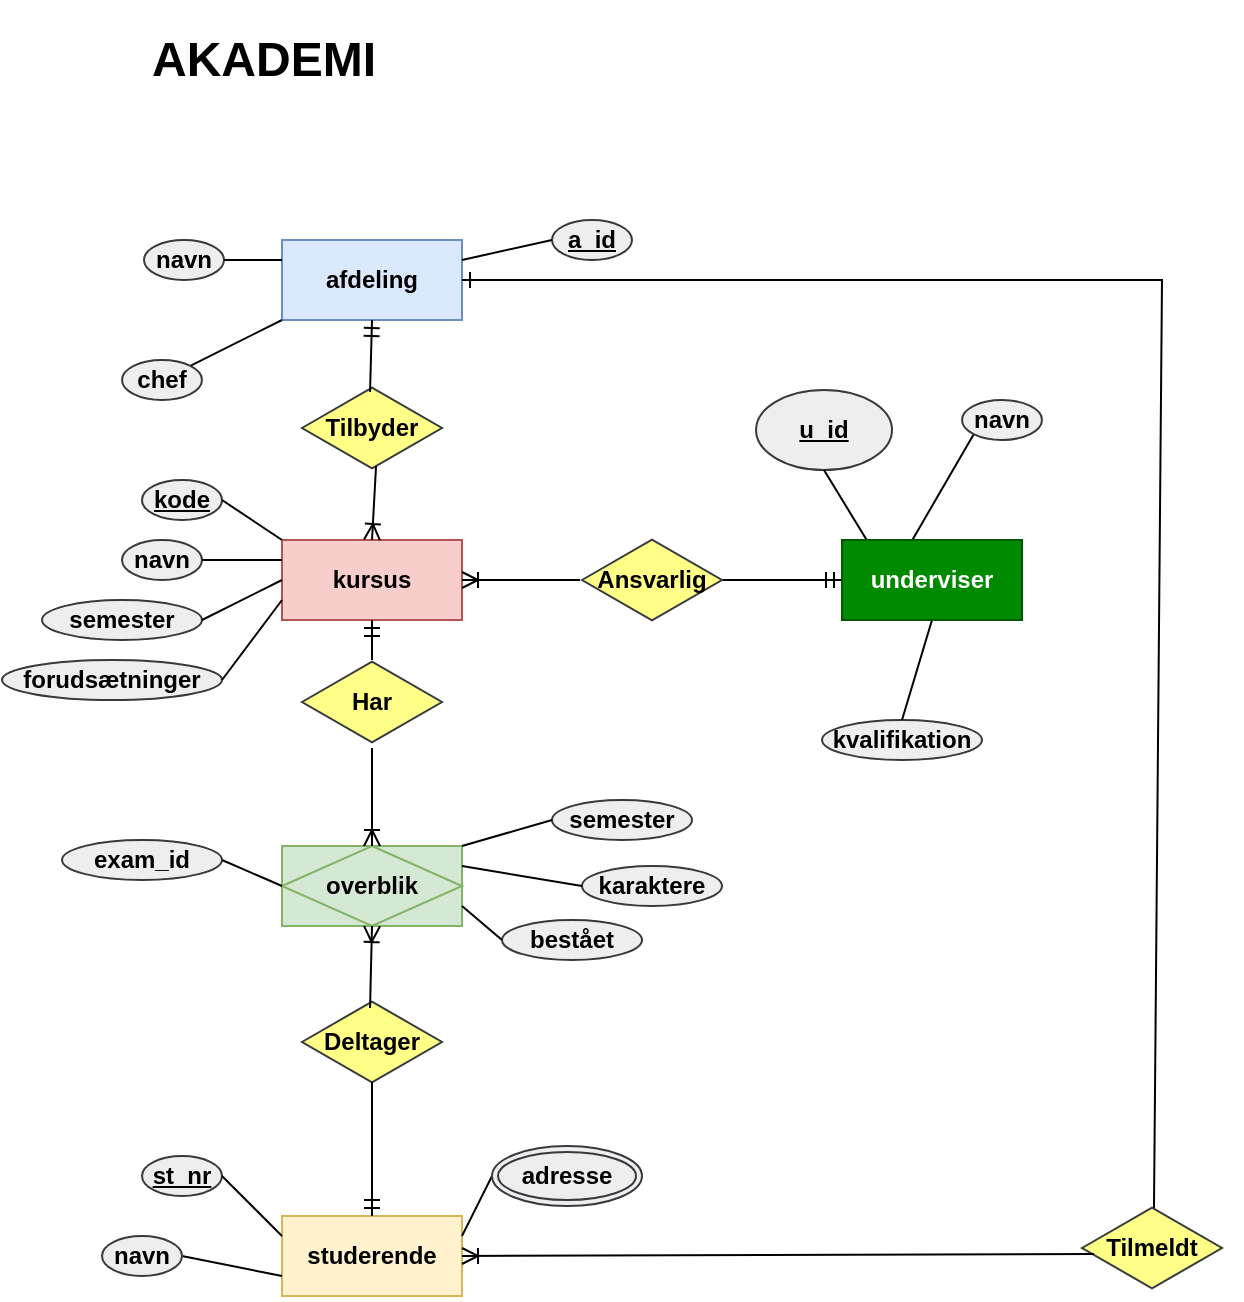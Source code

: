 <mxfile version="20.3.0" type="device"><diagram id="CJj_YOqTzdQTRFVDz3NZ" name="Page-1"><mxGraphModel dx="3122" dy="905" grid="1" gridSize="10" guides="1" tooltips="0" connect="1" arrows="1" fold="1" page="1" pageScale="1" pageWidth="850" pageHeight="1100" math="0" shadow="0"><root><mxCell id="0"/><mxCell id="1" parent="0"/><mxCell id="YAhjdK71NqQQ7yX9g0gY-118" value="" style="group" parent="1" vertex="1" connectable="0"><mxGeometry x="-870" y="140" width="620" height="530" as="geometry"/></mxCell><mxCell id="YAhjdK71NqQQ7yX9g0gY-7" value="afdeling" style="rounded=0;whiteSpace=wrap;html=1;fontStyle=1;fillColor=#dae8fc;strokeColor=#6c8ebf;" parent="YAhjdK71NqQQ7yX9g0gY-118" vertex="1"><mxGeometry x="140" width="90" height="40" as="geometry"/></mxCell><mxCell id="YAhjdK71NqQQ7yX9g0gY-11" value="kursus" style="rounded=0;whiteSpace=wrap;html=1;fontStyle=1;fillColor=#f8cecc;strokeColor=#b85450;" parent="YAhjdK71NqQQ7yX9g0gY-118" vertex="1"><mxGeometry x="140" y="150" width="90" height="40" as="geometry"/></mxCell><mxCell id="YAhjdK71NqQQ7yX9g0gY-13" value="studerende" style="rounded=0;whiteSpace=wrap;html=1;fontStyle=1;fillColor=#fff2cc;strokeColor=#d6b656;" parent="YAhjdK71NqQQ7yX9g0gY-118" vertex="1"><mxGeometry x="140" y="488" width="90" height="40" as="geometry"/></mxCell><mxCell id="YAhjdK71NqQQ7yX9g0gY-24" value="karaktere" style="ellipse;whiteSpace=wrap;html=1;fontStyle=1;fillColor=#eeeeee;strokeColor=#36393d;" parent="YAhjdK71NqQQ7yX9g0gY-118" vertex="1"><mxGeometry x="290" y="313" width="70" height="20" as="geometry"/></mxCell><mxCell id="YAhjdK71NqQQ7yX9g0gY-26" value="forudsætninger" style="ellipse;whiteSpace=wrap;html=1;fontStyle=1;fillColor=#eeeeee;strokeColor=#36393d;" parent="YAhjdK71NqQQ7yX9g0gY-118" vertex="1"><mxGeometry y="210" width="110" height="20" as="geometry"/></mxCell><mxCell id="YAhjdK71NqQQ7yX9g0gY-27" value="kvalifikation" style="ellipse;whiteSpace=wrap;html=1;fontStyle=1;fillColor=#eeeeee;strokeColor=#36393d;" parent="YAhjdK71NqQQ7yX9g0gY-118" vertex="1"><mxGeometry x="410" y="240" width="80" height="20" as="geometry"/></mxCell><mxCell id="YAhjdK71NqQQ7yX9g0gY-29" value="semester" style="ellipse;whiteSpace=wrap;html=1;fontStyle=1;fillColor=#eeeeee;strokeColor=#36393d;" parent="YAhjdK71NqQQ7yX9g0gY-118" vertex="1"><mxGeometry x="20" y="180" width="80" height="20" as="geometry"/></mxCell><mxCell id="YAhjdK71NqQQ7yX9g0gY-30" value="bestået" style="ellipse;whiteSpace=wrap;html=1;fontStyle=1;fillColor=#eeeeee;strokeColor=#36393d;" parent="YAhjdK71NqQQ7yX9g0gY-118" vertex="1"><mxGeometry x="250" y="340" width="70" height="20" as="geometry"/></mxCell><mxCell id="YAhjdK71NqQQ7yX9g0gY-32" value="&lt;u&gt;u_id&lt;/u&gt;" style="ellipse;whiteSpace=wrap;html=1;fontStyle=1;fillColor=#eeeeee;strokeColor=#36393d;" parent="YAhjdK71NqQQ7yX9g0gY-118" vertex="1"><mxGeometry x="377" y="75" width="68" height="40" as="geometry"/></mxCell><mxCell id="YAhjdK71NqQQ7yX9g0gY-33" value="navn" style="ellipse;whiteSpace=wrap;html=1;fontStyle=1;fillColor=#eeeeee;strokeColor=#36393d;" parent="YAhjdK71NqQQ7yX9g0gY-118" vertex="1"><mxGeometry x="60" y="150" width="40" height="20" as="geometry"/></mxCell><mxCell id="YAhjdK71NqQQ7yX9g0gY-35" value="st_nr" style="ellipse;whiteSpace=wrap;html=1;fontStyle=5;fillColor=#eeeeee;strokeColor=#36393d;" parent="YAhjdK71NqQQ7yX9g0gY-118" vertex="1"><mxGeometry x="70" y="458" width="40" height="20" as="geometry"/></mxCell><mxCell id="YAhjdK71NqQQ7yX9g0gY-36" value="a_id" style="ellipse;whiteSpace=wrap;html=1;fontStyle=5;fillColor=#eeeeee;strokeColor=#36393d;" parent="YAhjdK71NqQQ7yX9g0gY-118" vertex="1"><mxGeometry x="275" y="-10" width="40" height="20" as="geometry"/></mxCell><mxCell id="YAhjdK71NqQQ7yX9g0gY-43" value="exam_id" style="ellipse;whiteSpace=wrap;html=1;fontStyle=1;fillColor=#eeeeee;strokeColor=#36393d;" parent="YAhjdK71NqQQ7yX9g0gY-118" vertex="1"><mxGeometry x="30" y="300" width="80" height="20" as="geometry"/></mxCell><mxCell id="YAhjdK71NqQQ7yX9g0gY-44" value="kode" style="ellipse;whiteSpace=wrap;html=1;fontStyle=5;fillColor=#eeeeee;strokeColor=#36393d;" parent="YAhjdK71NqQQ7yX9g0gY-118" vertex="1"><mxGeometry x="70" y="120" width="40" height="20" as="geometry"/></mxCell><mxCell id="YAhjdK71NqQQ7yX9g0gY-46" value="navn" style="ellipse;whiteSpace=wrap;html=1;fontStyle=1;fillColor=#eeeeee;strokeColor=#36393d;" parent="YAhjdK71NqQQ7yX9g0gY-118" vertex="1"><mxGeometry x="71" width="40" height="20" as="geometry"/></mxCell><mxCell id="YAhjdK71NqQQ7yX9g0gY-69" value="Tilbyder" style="html=1;whiteSpace=wrap;aspect=fixed;shape=isoRectangle;fontStyle=1;fillColor=#ffff88;strokeColor=#36393d;" parent="YAhjdK71NqQQ7yX9g0gY-118" vertex="1"><mxGeometry x="150" y="73" width="70" height="42" as="geometry"/></mxCell><mxCell id="YAhjdK71NqQQ7yX9g0gY-71" value="overblik" style="shape=associativeEntity;whiteSpace=wrap;html=1;align=center;fontStyle=1;fillColor=#d5e8d4;strokeColor=#82b366;" parent="YAhjdK71NqQQ7yX9g0gY-118" vertex="1"><mxGeometry x="140" y="303" width="90" height="40" as="geometry"/></mxCell><mxCell id="YAhjdK71NqQQ7yX9g0gY-75" value="Deltager" style="html=1;whiteSpace=wrap;aspect=fixed;shape=isoRectangle;fontStyle=1;fillColor=#ffff88;strokeColor=#36393d;" parent="YAhjdK71NqQQ7yX9g0gY-118" vertex="1"><mxGeometry x="150" y="380" width="70" height="42" as="geometry"/></mxCell><mxCell id="YAhjdK71NqQQ7yX9g0gY-76" value="Har" style="html=1;whiteSpace=wrap;aspect=fixed;shape=isoRectangle;fontStyle=1;fillColor=#ffff88;strokeColor=#36393d;" parent="YAhjdK71NqQQ7yX9g0gY-118" vertex="1"><mxGeometry x="150" y="210" width="70" height="42" as="geometry"/></mxCell><mxCell id="YAhjdK71NqQQ7yX9g0gY-78" value="" style="endArrow=ERmandOne;html=1;rounded=0;entryX=0.5;entryY=1;entryDx=0;entryDy=0;fontStyle=1;endFill=0;entryPerimeter=0;exitX=0.486;exitY=0.071;exitDx=0;exitDy=0;exitPerimeter=0;" parent="YAhjdK71NqQQ7yX9g0gY-118" source="YAhjdK71NqQQ7yX9g0gY-69" target="YAhjdK71NqQQ7yX9g0gY-7" edge="1"><mxGeometry width="50" height="50" relative="1" as="geometry"><mxPoint x="190" y="70" as="sourcePoint"/><mxPoint x="297" y="70" as="targetPoint"/></mxGeometry></mxCell><mxCell id="YAhjdK71NqQQ7yX9g0gY-79" value="" style="endArrow=none;html=1;rounded=0;exitX=1;exitY=0.25;exitDx=0;exitDy=0;entryX=0;entryY=0.5;entryDx=0;entryDy=0;fontStyle=1" parent="YAhjdK71NqQQ7yX9g0gY-118" source="YAhjdK71NqQQ7yX9g0gY-7" target="YAhjdK71NqQQ7yX9g0gY-36" edge="1"><mxGeometry width="50" height="50" relative="1" as="geometry"><mxPoint x="340" y="40" as="sourcePoint"/><mxPoint x="390" y="-10" as="targetPoint"/></mxGeometry></mxCell><mxCell id="YAhjdK71NqQQ7yX9g0gY-80" value="" style="endArrow=none;html=1;rounded=0;entryX=0;entryY=0.25;entryDx=0;entryDy=0;exitX=1;exitY=0.5;exitDx=0;exitDy=0;fontStyle=1" parent="YAhjdK71NqQQ7yX9g0gY-118" source="YAhjdK71NqQQ7yX9g0gY-46" target="YAhjdK71NqQQ7yX9g0gY-7" edge="1"><mxGeometry width="50" height="50" relative="1" as="geometry"><mxPoint x="257" y="130" as="sourcePoint"/><mxPoint x="307" y="80" as="targetPoint"/></mxGeometry></mxCell><mxCell id="YAhjdK71NqQQ7yX9g0gY-81" value="" style="endArrow=none;html=1;rounded=0;entryX=0;entryY=1;entryDx=0;entryDy=0;fontStyle=1;exitX=1;exitY=0;exitDx=0;exitDy=0;" parent="YAhjdK71NqQQ7yX9g0gY-118" source="YAhjdK71NqQQ7yX9g0gY-123" target="YAhjdK71NqQQ7yX9g0gY-7" edge="1"><mxGeometry width="50" height="50" relative="1" as="geometry"><mxPoint x="100" y="60" as="sourcePoint"/><mxPoint x="317" y="90" as="targetPoint"/></mxGeometry></mxCell><mxCell id="YAhjdK71NqQQ7yX9g0gY-82" value="" style="endArrow=none;html=1;rounded=0;exitX=0.5;exitY=0;exitDx=0;exitDy=0;fontStyle=1;endFill=0;startArrow=ERoneToMany;startFill=0;entryX=0.529;entryY=0.952;entryDx=0;entryDy=0;entryPerimeter=0;" parent="YAhjdK71NqQQ7yX9g0gY-118" source="YAhjdK71NqQQ7yX9g0gY-11" target="YAhjdK71NqQQ7yX9g0gY-69" edge="1"><mxGeometry width="50" height="50" relative="1" as="geometry"><mxPoint x="277" y="150" as="sourcePoint"/><mxPoint x="185" y="120" as="targetPoint"/></mxGeometry></mxCell><mxCell id="YAhjdK71NqQQ7yX9g0gY-83" value="" style="endArrow=ERoneToMany;html=1;rounded=0;entryX=1;entryY=0.5;entryDx=0;entryDy=0;fontStyle=1;exitX=-0.014;exitY=0.5;exitDx=0;exitDy=0;startArrow=none;startFill=0;endFill=0;exitPerimeter=0;" parent="YAhjdK71NqQQ7yX9g0gY-118" source="lp30uII8Yw6kdY9_XGT6-1" target="YAhjdK71NqQQ7yX9g0gY-11" edge="1"><mxGeometry width="50" height="50" relative="1" as="geometry"><mxPoint x="260" y="170" as="sourcePoint"/><mxPoint x="337" y="110" as="targetPoint"/></mxGeometry></mxCell><mxCell id="YAhjdK71NqQQ7yX9g0gY-85" value="" style="endArrow=ERoneToMany;html=1;rounded=0;entryX=0.5;entryY=1;entryDx=0;entryDy=0;exitX=0.486;exitY=0.095;exitDx=0;exitDy=0;exitPerimeter=0;fontStyle=1;endFill=0;" parent="YAhjdK71NqQQ7yX9g0gY-118" source="YAhjdK71NqQQ7yX9g0gY-75" target="YAhjdK71NqQQ7yX9g0gY-71" edge="1"><mxGeometry width="50" height="50" relative="1" as="geometry"><mxPoint x="440" y="280" as="sourcePoint"/><mxPoint x="490" y="230" as="targetPoint"/></mxGeometry></mxCell><mxCell id="YAhjdK71NqQQ7yX9g0gY-86" value="" style="endArrow=none;html=1;rounded=0;entryX=0.5;entryY=1;entryDx=0;entryDy=0;exitX=0.144;exitY=0.025;exitDx=0;exitDy=0;fontStyle=1;exitPerimeter=0;" parent="YAhjdK71NqQQ7yX9g0gY-118" source="lp30uII8Yw6kdY9_XGT6-4" target="YAhjdK71NqQQ7yX9g0gY-32" edge="1"><mxGeometry width="50" height="50" relative="1" as="geometry"><mxPoint x="535" y="142" as="sourcePoint"/><mxPoint x="598" y="255" as="targetPoint"/></mxGeometry></mxCell><mxCell id="YAhjdK71NqQQ7yX9g0gY-87" value="" style="endArrow=none;html=1;rounded=0;entryX=0.5;entryY=0.976;entryDx=0;entryDy=0;entryPerimeter=0;exitX=0.5;exitY=0;exitDx=0;exitDy=0;fontStyle=1;startArrow=ERmandOne;startFill=0;" parent="YAhjdK71NqQQ7yX9g0gY-118" source="YAhjdK71NqQQ7yX9g0gY-13" target="YAhjdK71NqQQ7yX9g0gY-75" edge="1"><mxGeometry width="50" height="50" relative="1" as="geometry"><mxPoint x="420" y="310" as="sourcePoint"/><mxPoint x="470" y="260" as="targetPoint"/></mxGeometry></mxCell><mxCell id="YAhjdK71NqQQ7yX9g0gY-88" value="" style="endArrow=none;html=1;rounded=0;entryX=1;entryY=0.5;entryDx=0;entryDy=0;exitX=0;exitY=0.25;exitDx=0;exitDy=0;fontStyle=1" parent="YAhjdK71NqQQ7yX9g0gY-118" source="YAhjdK71NqQQ7yX9g0gY-11" target="YAhjdK71NqQQ7yX9g0gY-33" edge="1"><mxGeometry width="50" height="50" relative="1" as="geometry"><mxPoint x="337" y="210" as="sourcePoint"/><mxPoint x="387" y="160" as="targetPoint"/></mxGeometry></mxCell><mxCell id="YAhjdK71NqQQ7yX9g0gY-89" value="" style="endArrow=none;html=1;rounded=0;entryX=1;entryY=0.5;entryDx=0;entryDy=0;exitX=0;exitY=0.5;exitDx=0;exitDy=0;fontStyle=1" parent="YAhjdK71NqQQ7yX9g0gY-118" source="YAhjdK71NqQQ7yX9g0gY-11" target="YAhjdK71NqQQ7yX9g0gY-29" edge="1"><mxGeometry width="50" height="50" relative="1" as="geometry"><mxPoint x="347" y="220" as="sourcePoint"/><mxPoint x="397" y="170" as="targetPoint"/></mxGeometry></mxCell><mxCell id="YAhjdK71NqQQ7yX9g0gY-90" value="" style="endArrow=none;html=1;rounded=0;entryX=1;entryY=0.5;entryDx=0;entryDy=0;exitX=0;exitY=0.75;exitDx=0;exitDy=0;fontStyle=1" parent="YAhjdK71NqQQ7yX9g0gY-118" source="YAhjdK71NqQQ7yX9g0gY-11" target="YAhjdK71NqQQ7yX9g0gY-26" edge="1"><mxGeometry width="50" height="50" relative="1" as="geometry"><mxPoint x="357" y="230" as="sourcePoint"/><mxPoint x="407" y="180" as="targetPoint"/></mxGeometry></mxCell><mxCell id="YAhjdK71NqQQ7yX9g0gY-91" value="" style="endArrow=ERmandOne;html=1;rounded=0;entryX=0.5;entryY=1;entryDx=0;entryDy=0;fontStyle=1;startArrow=none;startFill=0;endFill=0;" parent="YAhjdK71NqQQ7yX9g0gY-118" source="YAhjdK71NqQQ7yX9g0gY-76" target="YAhjdK71NqQQ7yX9g0gY-11" edge="1"><mxGeometry width="50" height="50" relative="1" as="geometry"><mxPoint x="367" y="240" as="sourcePoint"/><mxPoint x="417" y="190" as="targetPoint"/></mxGeometry></mxCell><mxCell id="YAhjdK71NqQQ7yX9g0gY-92" value="" style="endArrow=none;html=1;rounded=0;entryX=1;entryY=0.5;entryDx=0;entryDy=0;exitX=0;exitY=0.5;exitDx=0;exitDy=0;fontStyle=1" parent="YAhjdK71NqQQ7yX9g0gY-118" source="YAhjdK71NqQQ7yX9g0gY-71" target="YAhjdK71NqQQ7yX9g0gY-43" edge="1"><mxGeometry width="50" height="50" relative="1" as="geometry"><mxPoint x="377" y="250" as="sourcePoint"/><mxPoint x="427" y="200" as="targetPoint"/></mxGeometry></mxCell><mxCell id="YAhjdK71NqQQ7yX9g0gY-93" value="" style="endArrow=none;html=1;rounded=0;entryX=0.5;entryY=1.048;entryDx=0;entryDy=0;entryPerimeter=0;exitX=0.5;exitY=0;exitDx=0;exitDy=0;fontStyle=1;endFill=0;startArrow=ERoneToMany;startFill=0;" parent="YAhjdK71NqQQ7yX9g0gY-118" source="YAhjdK71NqQQ7yX9g0gY-71" target="YAhjdK71NqQQ7yX9g0gY-76" edge="1"><mxGeometry width="50" height="50" relative="1" as="geometry"><mxPoint x="387" y="260" as="sourcePoint"/><mxPoint x="437" y="210" as="targetPoint"/></mxGeometry></mxCell><mxCell id="YAhjdK71NqQQ7yX9g0gY-94" value="" style="endArrow=none;html=1;rounded=0;entryX=1;entryY=0.25;entryDx=0;entryDy=0;exitX=0;exitY=0.5;exitDx=0;exitDy=0;fontStyle=1" parent="YAhjdK71NqQQ7yX9g0gY-118" source="YAhjdK71NqQQ7yX9g0gY-24" target="YAhjdK71NqQQ7yX9g0gY-71" edge="1"><mxGeometry width="50" height="50" relative="1" as="geometry"><mxPoint x="397" y="270" as="sourcePoint"/><mxPoint x="447" y="220" as="targetPoint"/></mxGeometry></mxCell><mxCell id="YAhjdK71NqQQ7yX9g0gY-95" value="" style="endArrow=none;html=1;rounded=0;entryX=1;entryY=0.75;entryDx=0;entryDy=0;exitX=0;exitY=0.5;exitDx=0;exitDy=0;fontStyle=1" parent="YAhjdK71NqQQ7yX9g0gY-118" source="YAhjdK71NqQQ7yX9g0gY-30" target="YAhjdK71NqQQ7yX9g0gY-71" edge="1"><mxGeometry width="50" height="50" relative="1" as="geometry"><mxPoint x="407" y="280" as="sourcePoint"/><mxPoint x="457" y="230" as="targetPoint"/></mxGeometry></mxCell><mxCell id="YAhjdK71NqQQ7yX9g0gY-96" value="" style="endArrow=none;html=1;rounded=0;exitX=1;exitY=0.5;exitDx=0;exitDy=0;entryX=0;entryY=0;entryDx=0;entryDy=0;fontStyle=1" parent="YAhjdK71NqQQ7yX9g0gY-118" source="YAhjdK71NqQQ7yX9g0gY-44" target="YAhjdK71NqQQ7yX9g0gY-11" edge="1"><mxGeometry width="50" height="50" relative="1" as="geometry"><mxPoint x="417" y="290" as="sourcePoint"/><mxPoint x="467" y="240" as="targetPoint"/></mxGeometry></mxCell><mxCell id="YAhjdK71NqQQ7yX9g0gY-97" value="" style="endArrow=none;html=1;rounded=0;entryX=1;entryY=0.5;entryDx=0;entryDy=0;exitX=0;exitY=0.75;exitDx=0;exitDy=0;fontStyle=1" parent="YAhjdK71NqQQ7yX9g0gY-118" source="YAhjdK71NqQQ7yX9g0gY-13" target="YAhjdK71NqQQ7yX9g0gY-120" edge="1"><mxGeometry width="50" height="50" relative="1" as="geometry"><mxPoint x="460" y="470" as="sourcePoint"/><mxPoint x="101" y="508" as="targetPoint"/></mxGeometry></mxCell><mxCell id="YAhjdK71NqQQ7yX9g0gY-98" value="" style="endArrow=none;html=1;rounded=0;entryX=1;entryY=0.5;entryDx=0;entryDy=0;exitX=0;exitY=0.25;exitDx=0;exitDy=0;fontStyle=1" parent="YAhjdK71NqQQ7yX9g0gY-118" source="YAhjdK71NqQQ7yX9g0gY-13" target="YAhjdK71NqQQ7yX9g0gY-35" edge="1"><mxGeometry width="50" height="50" relative="1" as="geometry"><mxPoint x="360" y="440" as="sourcePoint"/><mxPoint x="410" y="390" as="targetPoint"/></mxGeometry></mxCell><mxCell id="YAhjdK71NqQQ7yX9g0gY-99" value="" style="endArrow=none;html=1;rounded=0;entryX=1;entryY=0.25;entryDx=0;entryDy=0;exitX=0;exitY=0.5;exitDx=0;exitDy=0;fontStyle=1" parent="YAhjdK71NqQQ7yX9g0gY-118" source="YAhjdK71NqQQ7yX9g0gY-106" target="YAhjdK71NqQQ7yX9g0gY-13" edge="1"><mxGeometry width="50" height="50" relative="1" as="geometry"><mxPoint x="260.251" y="475.071" as="sourcePoint"/><mxPoint x="470" y="360" as="targetPoint"/></mxGeometry></mxCell><mxCell id="YAhjdK71NqQQ7yX9g0gY-101" value="" style="endArrow=none;html=1;rounded=0;entryX=0.5;entryY=0;entryDx=0;entryDy=0;exitX=0.5;exitY=1;exitDx=0;exitDy=0;fontStyle=1" parent="YAhjdK71NqQQ7yX9g0gY-118" source="lp30uII8Yw6kdY9_XGT6-4" target="YAhjdK71NqQQ7yX9g0gY-27" edge="1"><mxGeometry width="50" height="50" relative="1" as="geometry"><mxPoint x="585" y="182" as="sourcePoint"/><mxPoint x="698" y="292" as="targetPoint"/></mxGeometry></mxCell><mxCell id="YAhjdK71NqQQ7yX9g0gY-106" value="adresse" style="ellipse;shape=doubleEllipse;margin=3;whiteSpace=wrap;html=1;align=center;fontStyle=1;fillColor=#eeeeee;strokeColor=#36393d;" parent="YAhjdK71NqQQ7yX9g0gY-118" vertex="1"><mxGeometry x="245" y="453" width="75" height="30" as="geometry"/></mxCell><mxCell id="YAhjdK71NqQQ7yX9g0gY-84" value="" style="endArrow=ERmandOne;html=1;rounded=0;exitX=0.971;exitY=0.5;exitDx=0;exitDy=0;fontStyle=1;endFill=0;exitPerimeter=0;" parent="YAhjdK71NqQQ7yX9g0gY-118" source="lp30uII8Yw6kdY9_XGT6-1" target="lp30uII8Yw6kdY9_XGT6-4" edge="1"><mxGeometry width="50" height="50" relative="1" as="geometry"><mxPoint x="380" y="170" as="sourcePoint"/><mxPoint x="412" y="170" as="targetPoint"/></mxGeometry></mxCell><mxCell id="YAhjdK71NqQQ7yX9g0gY-100" value="" style="endArrow=none;html=1;rounded=0;entryX=0;entryY=1;entryDx=0;entryDy=0;exitX=0.378;exitY=0.05;exitDx=0;exitDy=0;fontStyle=1;exitPerimeter=0;" parent="YAhjdK71NqQQ7yX9g0gY-118" source="lp30uII8Yw6kdY9_XGT6-4" target="YAhjdK71NqQQ7yX9g0gY-121" edge="1"><mxGeometry width="50" height="50" relative="1" as="geometry"><mxPoint x="585" y="142" as="sourcePoint"/><mxPoint x="628" y="122" as="targetPoint"/></mxGeometry></mxCell><mxCell id="YAhjdK71NqQQ7yX9g0gY-120" value="navn" style="ellipse;whiteSpace=wrap;html=1;fontStyle=1;fillColor=#eeeeee;strokeColor=#36393d;" parent="YAhjdK71NqQQ7yX9g0gY-118" vertex="1"><mxGeometry x="50" y="498" width="40" height="20" as="geometry"/></mxCell><mxCell id="YAhjdK71NqQQ7yX9g0gY-121" value="navn" style="ellipse;whiteSpace=wrap;html=1;fontStyle=1;fillColor=#eeeeee;strokeColor=#36393d;" parent="YAhjdK71NqQQ7yX9g0gY-118" vertex="1"><mxGeometry x="480" y="80" width="40" height="20" as="geometry"/></mxCell><mxCell id="kTs9QDtyT0wF1WH_rdaw-1" value="semester" style="ellipse;whiteSpace=wrap;html=1;fontStyle=1;fillColor=#eeeeee;strokeColor=#36393d;" parent="YAhjdK71NqQQ7yX9g0gY-118" vertex="1"><mxGeometry x="275" y="280" width="70" height="20" as="geometry"/></mxCell><mxCell id="kTs9QDtyT0wF1WH_rdaw-2" value="" style="endArrow=none;html=1;rounded=0;entryX=1;entryY=0;entryDx=0;entryDy=0;exitX=0;exitY=0.5;exitDx=0;exitDy=0;fontStyle=1" parent="YAhjdK71NqQQ7yX9g0gY-118" source="kTs9QDtyT0wF1WH_rdaw-1" target="YAhjdK71NqQQ7yX9g0gY-71" edge="1"><mxGeometry width="50" height="50" relative="1" as="geometry"><mxPoint x="250" y="290" as="sourcePoint"/><mxPoint x="220" y="330" as="targetPoint"/></mxGeometry></mxCell><mxCell id="lp30uII8Yw6kdY9_XGT6-1" value="Ansvarlig" style="html=1;whiteSpace=wrap;aspect=fixed;shape=isoRectangle;fontStyle=1;fillColor=#ffff88;strokeColor=#36393d;" parent="YAhjdK71NqQQ7yX9g0gY-118" vertex="1"><mxGeometry x="290" y="149" width="70" height="42" as="geometry"/></mxCell><mxCell id="YAhjdK71NqQQ7yX9g0gY-123" value="chef" style="ellipse;whiteSpace=wrap;html=1;fontStyle=1;fillColor=#eeeeee;strokeColor=#36393d;" parent="YAhjdK71NqQQ7yX9g0gY-118" vertex="1"><mxGeometry x="60" y="60" width="40" height="20" as="geometry"/></mxCell><mxCell id="lp30uII8Yw6kdY9_XGT6-4" value="underviser" style="rounded=0;whiteSpace=wrap;html=1;fontStyle=1;fillColor=#008a00;strokeColor=#005700;fontColor=#ffffff;" parent="YAhjdK71NqQQ7yX9g0gY-118" vertex="1"><mxGeometry x="420" y="150" width="90" height="40" as="geometry"/></mxCell><mxCell id="POfDgCzQYoj-kqx0M-f8-1" value="" style="endArrow=ERone;html=1;rounded=0;entryX=1;entryY=0.5;entryDx=0;entryDy=0;exitX=0.514;exitY=0.071;exitDx=0;exitDy=0;startArrow=none;exitPerimeter=0;startFill=0;endFill=0;" parent="YAhjdK71NqQQ7yX9g0gY-118" source="POfDgCzQYoj-kqx0M-f8-3" target="YAhjdK71NqQQ7yX9g0gY-7" edge="1"><mxGeometry width="50" height="50" relative="1" as="geometry"><mxPoint x="80" y="350" as="sourcePoint"/><mxPoint x="130" y="300" as="targetPoint"/><Array as="points"><mxPoint x="580" y="20"/></Array></mxGeometry></mxCell><mxCell id="POfDgCzQYoj-kqx0M-f8-3" value="Tilmeldt" style="html=1;whiteSpace=wrap;aspect=fixed;shape=isoRectangle;fontStyle=1;fillColor=#ffff88;strokeColor=#36393d;" parent="YAhjdK71NqQQ7yX9g0gY-118" vertex="1"><mxGeometry x="540" y="483" width="70" height="42" as="geometry"/></mxCell><mxCell id="POfDgCzQYoj-kqx0M-f8-5" value="" style="endArrow=none;html=1;rounded=0;entryX=0.086;entryY=0.571;entryDx=0;entryDy=0;exitX=1;exitY=0.5;exitDx=0;exitDy=0;entryPerimeter=0;startArrow=ERoneToMany;startFill=0;" parent="YAhjdK71NqQQ7yX9g0gY-118" source="YAhjdK71NqQQ7yX9g0gY-13" target="POfDgCzQYoj-kqx0M-f8-3" edge="1"><mxGeometry width="50" height="50" relative="1" as="geometry"><mxPoint x="-640" y="648" as="sourcePoint"/><mxPoint x="-640" y="160" as="targetPoint"/><Array as="points"/></mxGeometry></mxCell><mxCell id="YAhjdK71NqQQ7yX9g0gY-119" value="&lt;h1&gt;AKADEMI&lt;/h1&gt;" style="text;html=1;strokeColor=none;fillColor=none;spacing=5;spacingTop=-20;whiteSpace=wrap;overflow=hidden;rounded=0;strokeWidth=2;" parent="1" vertex="1"><mxGeometry x="-800" y="30" width="130" height="30" as="geometry"/></mxCell></root></mxGraphModel></diagram></mxfile>